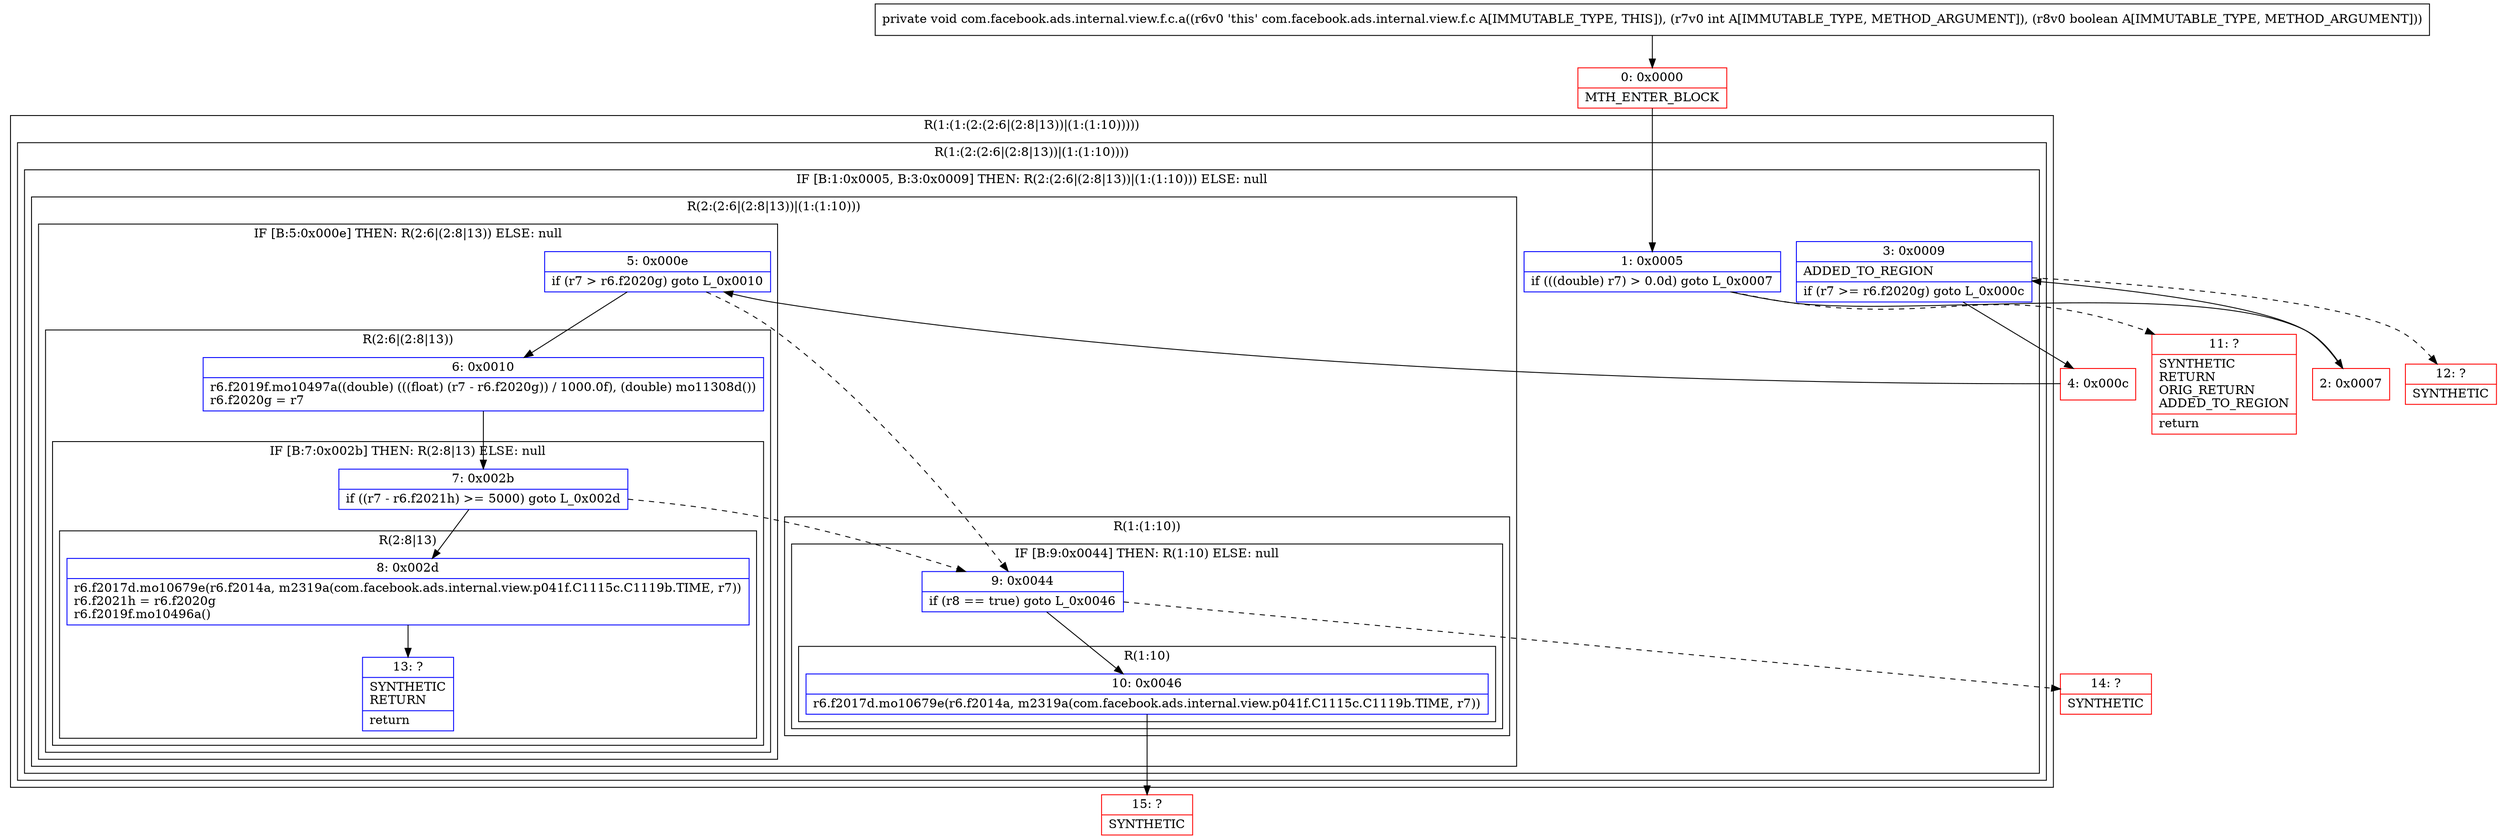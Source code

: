 digraph "CFG forcom.facebook.ads.internal.view.f.c.a(IZ)V" {
subgraph cluster_Region_23872974 {
label = "R(1:(1:(2:(2:6|(2:8|13))|(1:(1:10)))))";
node [shape=record,color=blue];
subgraph cluster_Region_666314113 {
label = "R(1:(2:(2:6|(2:8|13))|(1:(1:10))))";
node [shape=record,color=blue];
subgraph cluster_IfRegion_1667397844 {
label = "IF [B:1:0x0005, B:3:0x0009] THEN: R(2:(2:6|(2:8|13))|(1:(1:10))) ELSE: null";
node [shape=record,color=blue];
Node_1 [shape=record,label="{1\:\ 0x0005|if (((double) r7) \> 0.0d) goto L_0x0007\l}"];
Node_3 [shape=record,label="{3\:\ 0x0009|ADDED_TO_REGION\l|if (r7 \>= r6.f2020g) goto L_0x000c\l}"];
subgraph cluster_Region_1832382939 {
label = "R(2:(2:6|(2:8|13))|(1:(1:10)))";
node [shape=record,color=blue];
subgraph cluster_IfRegion_244751238 {
label = "IF [B:5:0x000e] THEN: R(2:6|(2:8|13)) ELSE: null";
node [shape=record,color=blue];
Node_5 [shape=record,label="{5\:\ 0x000e|if (r7 \> r6.f2020g) goto L_0x0010\l}"];
subgraph cluster_Region_278080760 {
label = "R(2:6|(2:8|13))";
node [shape=record,color=blue];
Node_6 [shape=record,label="{6\:\ 0x0010|r6.f2019f.mo10497a((double) (((float) (r7 \- r6.f2020g)) \/ 1000.0f), (double) mo11308d())\lr6.f2020g = r7\l}"];
subgraph cluster_IfRegion_1623671526 {
label = "IF [B:7:0x002b] THEN: R(2:8|13) ELSE: null";
node [shape=record,color=blue];
Node_7 [shape=record,label="{7\:\ 0x002b|if ((r7 \- r6.f2021h) \>= 5000) goto L_0x002d\l}"];
subgraph cluster_Region_841801228 {
label = "R(2:8|13)";
node [shape=record,color=blue];
Node_8 [shape=record,label="{8\:\ 0x002d|r6.f2017d.mo10679e(r6.f2014a, m2319a(com.facebook.ads.internal.view.p041f.C1115c.C1119b.TIME, r7))\lr6.f2021h = r6.f2020g\lr6.f2019f.mo10496a()\l}"];
Node_13 [shape=record,label="{13\:\ ?|SYNTHETIC\lRETURN\l|return\l}"];
}
}
}
}
subgraph cluster_Region_148650340 {
label = "R(1:(1:10))";
node [shape=record,color=blue];
subgraph cluster_IfRegion_18952299 {
label = "IF [B:9:0x0044] THEN: R(1:10) ELSE: null";
node [shape=record,color=blue];
Node_9 [shape=record,label="{9\:\ 0x0044|if (r8 == true) goto L_0x0046\l}"];
subgraph cluster_Region_1537966811 {
label = "R(1:10)";
node [shape=record,color=blue];
Node_10 [shape=record,label="{10\:\ 0x0046|r6.f2017d.mo10679e(r6.f2014a, m2319a(com.facebook.ads.internal.view.p041f.C1115c.C1119b.TIME, r7))\l}"];
}
}
}
}
}
}
}
Node_0 [shape=record,color=red,label="{0\:\ 0x0000|MTH_ENTER_BLOCK\l}"];
Node_2 [shape=record,color=red,label="{2\:\ 0x0007}"];
Node_4 [shape=record,color=red,label="{4\:\ 0x000c}"];
Node_11 [shape=record,color=red,label="{11\:\ ?|SYNTHETIC\lRETURN\lORIG_RETURN\lADDED_TO_REGION\l|return\l}"];
Node_12 [shape=record,color=red,label="{12\:\ ?|SYNTHETIC\l}"];
Node_14 [shape=record,color=red,label="{14\:\ ?|SYNTHETIC\l}"];
Node_15 [shape=record,color=red,label="{15\:\ ?|SYNTHETIC\l}"];
MethodNode[shape=record,label="{private void com.facebook.ads.internal.view.f.c.a((r6v0 'this' com.facebook.ads.internal.view.f.c A[IMMUTABLE_TYPE, THIS]), (r7v0 int A[IMMUTABLE_TYPE, METHOD_ARGUMENT]), (r8v0 boolean A[IMMUTABLE_TYPE, METHOD_ARGUMENT])) }"];
MethodNode -> Node_0;
Node_1 -> Node_2;
Node_1 -> Node_11[style=dashed];
Node_3 -> Node_4;
Node_3 -> Node_12[style=dashed];
Node_5 -> Node_6;
Node_5 -> Node_9[style=dashed];
Node_6 -> Node_7;
Node_7 -> Node_8;
Node_7 -> Node_9[style=dashed];
Node_8 -> Node_13;
Node_9 -> Node_10;
Node_9 -> Node_14[style=dashed];
Node_10 -> Node_15;
Node_0 -> Node_1;
Node_2 -> Node_3;
Node_4 -> Node_5;
}

